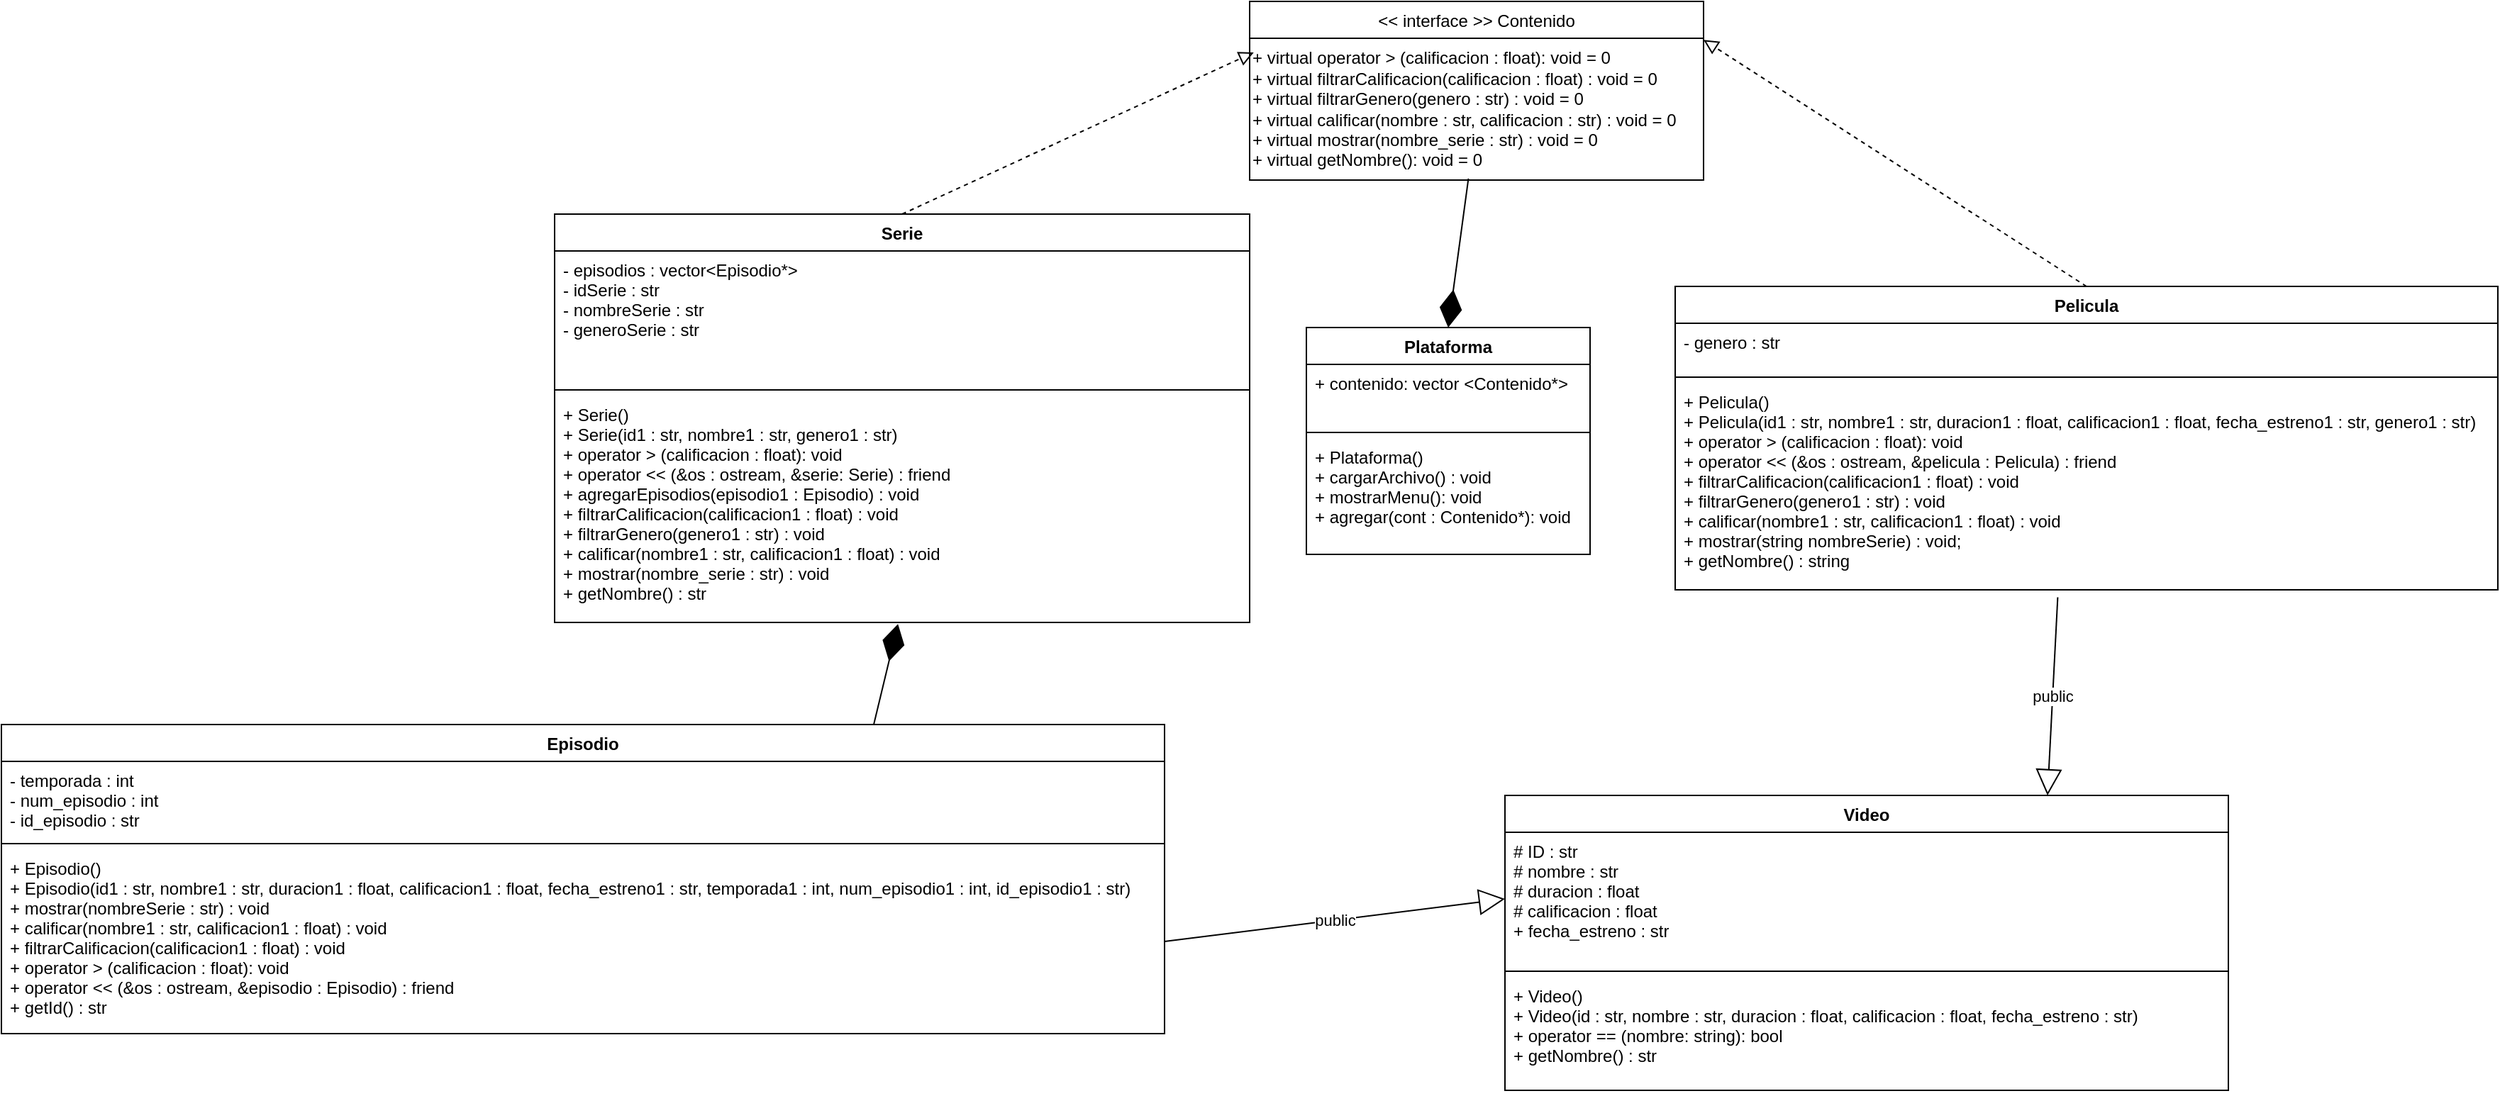 <mxfile>
    <diagram id="j1FA1mqQngSypnREX_cr" name="Página-1">
        <mxGraphModel dx="1316" dy="246" grid="1" gridSize="10" guides="1" tooltips="1" connect="1" arrows="1" fold="1" page="0" pageScale="1" pageWidth="850" pageHeight="1100" math="0" shadow="0">
            <root>
                <mxCell id="0"/>
                <mxCell id="1" parent="0"/>
                <mxCell id="2" value="" style="endArrow=diamondThin;endFill=1;endSize=24;html=1;exitX=0.75;exitY=0;exitDx=0;exitDy=0;entryX=0.494;entryY=1.007;entryDx=0;entryDy=0;entryPerimeter=0;" edge="1" parent="1" source="22" target="21">
                    <mxGeometry width="160" relative="1" as="geometry">
                        <mxPoint x="165" y="433" as="sourcePoint"/>
                        <mxPoint x="165" y="370.0" as="targetPoint"/>
                    </mxGeometry>
                </mxCell>
                <mxCell id="3" value="public" style="endArrow=block;endSize=16;endFill=0;html=1;entryX=0.75;entryY=0;entryDx=0;entryDy=0;exitX=0.465;exitY=1.036;exitDx=0;exitDy=0;exitPerimeter=0;" edge="1" parent="1" source="29" target="14">
                    <mxGeometry width="160" relative="1" as="geometry">
                        <mxPoint x="740" y="360" as="sourcePoint"/>
                        <mxPoint x="530" y="500" as="targetPoint"/>
                    </mxGeometry>
                </mxCell>
                <mxCell id="4" value="public" style="endArrow=block;endSize=16;endFill=0;html=1;exitX=1;exitY=0.5;exitDx=0;exitDy=0;entryX=0;entryY=0.5;entryDx=0;entryDy=0;" edge="1" parent="1" source="25" target="15">
                    <mxGeometry width="160" relative="1" as="geometry">
                        <mxPoint x="235" y="508" as="sourcePoint"/>
                        <mxPoint x="410" y="570" as="targetPoint"/>
                    </mxGeometry>
                </mxCell>
                <mxCell id="5" value="&lt;&lt; interface &gt;&gt; Contenido" style="swimlane;fontStyle=0;childLayout=stackLayout;horizontal=1;startSize=26;fillColor=none;horizontalStack=0;resizeParent=1;resizeParentMax=0;resizeLast=0;collapsible=1;marginBottom=0;" vertex="1" parent="1">
                    <mxGeometry x="310" y="20" width="320" height="126" as="geometry"/>
                </mxCell>
                <mxCell id="6" value="+ virtual operator &amp;gt; (calificacion : float): void = 0&lt;br&gt;+ virtual filtrarCalificacion(calificacion : float) : void = 0&lt;br&gt;+ virtual filtrarGenero(genero : str) : void = 0&lt;br&gt;+ virtual calificar(nombre : str,&amp;nbsp;calificacion : str) : void = 0&lt;br&gt;+ virtual mostrar(nombre_serie : str) : void = 0&lt;br&gt;+ virtual getNombre(): void = 0" style="text;html=1;align=left;verticalAlign=middle;resizable=0;points=[];autosize=1;strokeColor=none;fillColor=none;" vertex="1" parent="5">
                    <mxGeometry y="26" width="320" height="100" as="geometry"/>
                </mxCell>
                <mxCell id="7" value="" style="endArrow=diamondThin;endFill=1;endSize=24;html=1;exitX=0.482;exitY=0.989;exitDx=0;exitDy=0;exitPerimeter=0;entryX=0.5;entryY=0;entryDx=0;entryDy=0;" edge="1" parent="1" source="6" target="10">
                    <mxGeometry width="160" relative="1" as="geometry">
                        <mxPoint x="270" y="311.459" as="sourcePoint"/>
                        <mxPoint x="430" y="210" as="targetPoint"/>
                    </mxGeometry>
                </mxCell>
                <mxCell id="8" value="" style="endArrow=block;startArrow=none;endFill=0;startFill=0;endSize=8;html=1;verticalAlign=bottom;dashed=1;labelBackgroundColor=none;exitX=0.5;exitY=0;exitDx=0;exitDy=0;entryX=0.009;entryY=0.1;entryDx=0;entryDy=0;entryPerimeter=0;" edge="1" parent="1" source="18" target="6">
                    <mxGeometry width="160" relative="1" as="geometry">
                        <mxPoint x="165" y="210" as="sourcePoint"/>
                        <mxPoint x="670" y="310" as="targetPoint"/>
                    </mxGeometry>
                </mxCell>
                <mxCell id="9" value="" style="endArrow=block;startArrow=none;endFill=0;startFill=0;endSize=8;html=1;verticalAlign=bottom;dashed=1;labelBackgroundColor=none;exitX=0.5;exitY=0;exitDx=0;exitDy=0;entryX=1;entryY=0.011;entryDx=0;entryDy=0;entryPerimeter=0;" edge="1" parent="1" source="26" target="6">
                    <mxGeometry width="160" relative="1" as="geometry">
                        <mxPoint x="680" y="210" as="sourcePoint"/>
                        <mxPoint x="359.646" y="91.68" as="targetPoint"/>
                    </mxGeometry>
                </mxCell>
                <mxCell id="10" value="Plataforma" style="swimlane;fontStyle=1;align=center;verticalAlign=top;childLayout=stackLayout;horizontal=1;startSize=26;horizontalStack=0;resizeParent=1;resizeParentMax=0;resizeLast=0;collapsible=1;marginBottom=0;" vertex="1" parent="1">
                    <mxGeometry x="350" y="250" width="200" height="160" as="geometry"/>
                </mxCell>
                <mxCell id="11" value="+ contenido: vector &lt;Contenido*&gt;&#10;" style="text;strokeColor=none;fillColor=none;align=left;verticalAlign=top;spacingLeft=4;spacingRight=4;overflow=hidden;rotatable=0;points=[[0,0.5],[1,0.5]];portConstraint=eastwest;" vertex="1" parent="10">
                    <mxGeometry y="26" width="200" height="44" as="geometry"/>
                </mxCell>
                <mxCell id="12" value="" style="line;strokeWidth=1;fillColor=none;align=left;verticalAlign=middle;spacingTop=-1;spacingLeft=3;spacingRight=3;rotatable=0;labelPosition=right;points=[];portConstraint=eastwest;strokeColor=inherit;" vertex="1" parent="10">
                    <mxGeometry y="70" width="200" height="8" as="geometry"/>
                </mxCell>
                <mxCell id="13" value="+ Plataforma()&#10;+ cargarArchivo() : void&#10;+ mostrarMenu(): void&#10;+ agregar(cont : Contenido*): void" style="text;strokeColor=none;fillColor=none;align=left;verticalAlign=top;spacingLeft=4;spacingRight=4;overflow=hidden;rotatable=0;points=[[0,0.5],[1,0.5]];portConstraint=eastwest;" vertex="1" parent="10">
                    <mxGeometry y="78" width="200" height="82" as="geometry"/>
                </mxCell>
                <mxCell id="14" value="Video" style="swimlane;fontStyle=1;align=center;verticalAlign=top;childLayout=stackLayout;horizontal=1;startSize=26;horizontalStack=0;resizeParent=1;resizeParentMax=0;resizeLast=0;collapsible=1;marginBottom=0;" vertex="1" parent="1">
                    <mxGeometry x="490" y="580" width="510" height="208" as="geometry"/>
                </mxCell>
                <mxCell id="15" value="# ID : str&#10;# nombre : str&#10;# duracion : float&#10;# calificacion : float&#10;+ fecha_estreno : str" style="text;strokeColor=none;fillColor=none;align=left;verticalAlign=top;spacingLeft=4;spacingRight=4;overflow=hidden;rotatable=0;points=[[0,0.5],[1,0.5]];portConstraint=eastwest;" vertex="1" parent="14">
                    <mxGeometry y="26" width="510" height="94" as="geometry"/>
                </mxCell>
                <mxCell id="16" value="" style="line;strokeWidth=1;fillColor=none;align=left;verticalAlign=middle;spacingTop=-1;spacingLeft=3;spacingRight=3;rotatable=0;labelPosition=right;points=[];portConstraint=eastwest;strokeColor=inherit;" vertex="1" parent="14">
                    <mxGeometry y="120" width="510" height="8" as="geometry"/>
                </mxCell>
                <mxCell id="17" value="+ Video()&#10;+ Video(id : str, nombre : str, duracion : float, calificacion : float, fecha_estreno : str)&#10;+ operator == (nombre: string): bool&#10;+ getNombre() : str&#10;" style="text;strokeColor=none;fillColor=none;align=left;verticalAlign=top;spacingLeft=4;spacingRight=4;overflow=hidden;rotatable=0;points=[[0,0.5],[1,0.5]];portConstraint=eastwest;" vertex="1" parent="14">
                    <mxGeometry y="128" width="510" height="80" as="geometry"/>
                </mxCell>
                <mxCell id="18" value="Serie" style="swimlane;fontStyle=1;align=center;verticalAlign=top;childLayout=stackLayout;horizontal=1;startSize=26;horizontalStack=0;resizeParent=1;resizeParentMax=0;resizeLast=0;collapsible=1;marginBottom=0;" vertex="1" parent="1">
                    <mxGeometry x="-180" y="170" width="490" height="288" as="geometry"/>
                </mxCell>
                <mxCell id="19" value="- episodios : vector&lt;Episodio*&gt;&#10;- idSerie : str&#10;- nombreSerie : str&#10;- generoSerie : str" style="text;strokeColor=none;fillColor=none;align=left;verticalAlign=top;spacingLeft=4;spacingRight=4;overflow=hidden;rotatable=0;points=[[0,0.5],[1,0.5]];portConstraint=eastwest;" vertex="1" parent="18">
                    <mxGeometry y="26" width="490" height="94" as="geometry"/>
                </mxCell>
                <mxCell id="20" value="" style="line;strokeWidth=1;fillColor=none;align=left;verticalAlign=middle;spacingTop=-1;spacingLeft=3;spacingRight=3;rotatable=0;labelPosition=right;points=[];portConstraint=eastwest;strokeColor=inherit;" vertex="1" parent="18">
                    <mxGeometry y="120" width="490" height="8" as="geometry"/>
                </mxCell>
                <mxCell id="21" value="+ Serie()&#10;+ Serie(id1 : str, nombre1 : str, genero1 : str)&#10;+ operator &gt; (calificacion : float): void&#10;+ operator &lt;&lt; (&amp;os : ostream, &amp;serie: Serie) : friend &#10;+ agregarEpisodios(episodio1 : Episodio) : void&#10;+ filtrarCalificacion(calificacion1 : float) : void&#10;+ filtrarGenero(genero1 : str) : void&#10;+ calificar(nombre1 : str, calificacion1 : float) : void&#10;+ mostrar(nombre_serie : str) : void&#10;+ getNombre() : str" style="text;strokeColor=none;fillColor=none;align=left;verticalAlign=top;spacingLeft=4;spacingRight=4;overflow=hidden;rotatable=0;points=[[0,0.5],[1,0.5]];portConstraint=eastwest;" vertex="1" parent="18">
                    <mxGeometry y="128" width="490" height="160" as="geometry"/>
                </mxCell>
                <mxCell id="22" value="Episodio" style="swimlane;fontStyle=1;align=center;verticalAlign=top;childLayout=stackLayout;horizontal=1;startSize=26;horizontalStack=0;resizeParent=1;resizeParentMax=0;resizeLast=0;collapsible=1;marginBottom=0;" vertex="1" parent="1">
                    <mxGeometry x="-570" y="530" width="820" height="218" as="geometry"/>
                </mxCell>
                <mxCell id="23" value="- temporada : int&#10;- num_episodio : int&#10;- id_episodio : str" style="text;strokeColor=none;fillColor=none;align=left;verticalAlign=top;spacingLeft=4;spacingRight=4;overflow=hidden;rotatable=0;points=[[0,0.5],[1,0.5]];portConstraint=eastwest;" vertex="1" parent="22">
                    <mxGeometry y="26" width="820" height="54" as="geometry"/>
                </mxCell>
                <mxCell id="24" value="" style="line;strokeWidth=1;fillColor=none;align=left;verticalAlign=middle;spacingTop=-1;spacingLeft=3;spacingRight=3;rotatable=0;labelPosition=right;points=[];portConstraint=eastwest;strokeColor=inherit;" vertex="1" parent="22">
                    <mxGeometry y="80" width="820" height="8" as="geometry"/>
                </mxCell>
                <mxCell id="25" value="+ Episodio()&#10;+ Episodio(id1 : str, nombre1 : str, duracion1 : float, calificacion1 : float, fecha_estreno1 : str, temporada1 : int, num_episodio1 : int, id_episodio1 : str)&#10;+ mostrar(nombreSerie : str) : void&#10;+ calificar(nombre1 : str, calificacion1 : float) : void&#10;+ filtrarCalificacion(calificacion1 : float) : void&#10;+ operator &gt; (calificacion : float): void&#10;+ operator &lt;&lt; (&amp;os : ostream, &amp;episodio : Episodio) : friend &#10;+ getId() : str" style="text;strokeColor=none;fillColor=none;align=left;verticalAlign=top;spacingLeft=4;spacingRight=4;overflow=hidden;rotatable=0;points=[[0,0.5],[1,0.5]];portConstraint=eastwest;" vertex="1" parent="22">
                    <mxGeometry y="88" width="820" height="130" as="geometry"/>
                </mxCell>
                <mxCell id="26" value="Pelicula" style="swimlane;fontStyle=1;align=center;verticalAlign=top;childLayout=stackLayout;horizontal=1;startSize=26;horizontalStack=0;resizeParent=1;resizeParentMax=0;resizeLast=0;collapsible=1;marginBottom=0;" vertex="1" parent="1">
                    <mxGeometry x="610" y="221" width="580" height="214" as="geometry"/>
                </mxCell>
                <mxCell id="27" value="- genero : str&#10;" style="text;strokeColor=none;fillColor=none;align=left;verticalAlign=top;spacingLeft=4;spacingRight=4;overflow=hidden;rotatable=0;points=[[0,0.5],[1,0.5]];portConstraint=eastwest;" vertex="1" parent="26">
                    <mxGeometry y="26" width="580" height="34" as="geometry"/>
                </mxCell>
                <mxCell id="28" value="" style="line;strokeWidth=1;fillColor=none;align=left;verticalAlign=middle;spacingTop=-1;spacingLeft=3;spacingRight=3;rotatable=0;labelPosition=right;points=[];portConstraint=eastwest;strokeColor=inherit;" vertex="1" parent="26">
                    <mxGeometry y="60" width="580" height="8" as="geometry"/>
                </mxCell>
                <mxCell id="29" value="+ Pelicula()&#10;+ Pelicula(id1 : str, nombre1 : str, duracion1 : float, calificacion1 : float, fecha_estreno1 : str, genero1 : str)&#10;+ operator &gt; (calificacion : float): void&#10;+ operator &lt;&lt; (&amp;os : ostream, &amp;pelicula : Pelicula) : friend &#10;+ filtrarCalificacion(calificacion1 : float) : void&#10;+ filtrarGenero(genero1 : str) : void&#10;+ calificar(nombre1 : str, calificacion1 : float) : void&#10;+ mostrar(string nombreSerie) : void;&#10;+ getNombre() : string&#10;" style="text;strokeColor=none;fillColor=none;align=left;verticalAlign=top;spacingLeft=4;spacingRight=4;overflow=hidden;rotatable=0;points=[[0,0.5],[1,0.5]];portConstraint=eastwest;" vertex="1" parent="26">
                    <mxGeometry y="68" width="580" height="146" as="geometry"/>
                </mxCell>
            </root>
        </mxGraphModel>
    </diagram>
</mxfile>